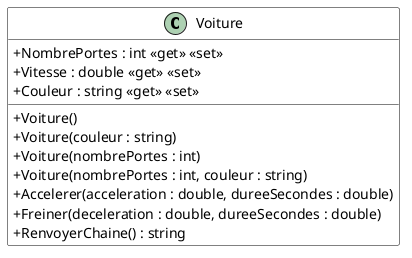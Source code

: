 @startuml VoitureDiagClasses
skinparam classAttributeIconSize 0
skinparam class {
    BackgroundColor White
    BorderColor #000
}

class Voiture {
    + NombrePortes : int <<get>> <<set>>
    + Vitesse : double <<get>> <<set>>
    + Couleur : string <<get>> <<set>>
    + Voiture()
    + Voiture(couleur : string)
    + Voiture(nombrePortes : int)
    + Voiture(nombrePortes : int, couleur : string)
    + Accelerer(acceleration : double, dureeSecondes : double)
    + Freiner(deceleration : double, dureeSecondes : double)
    + RenvoyerChaine() : string
}
@enduml